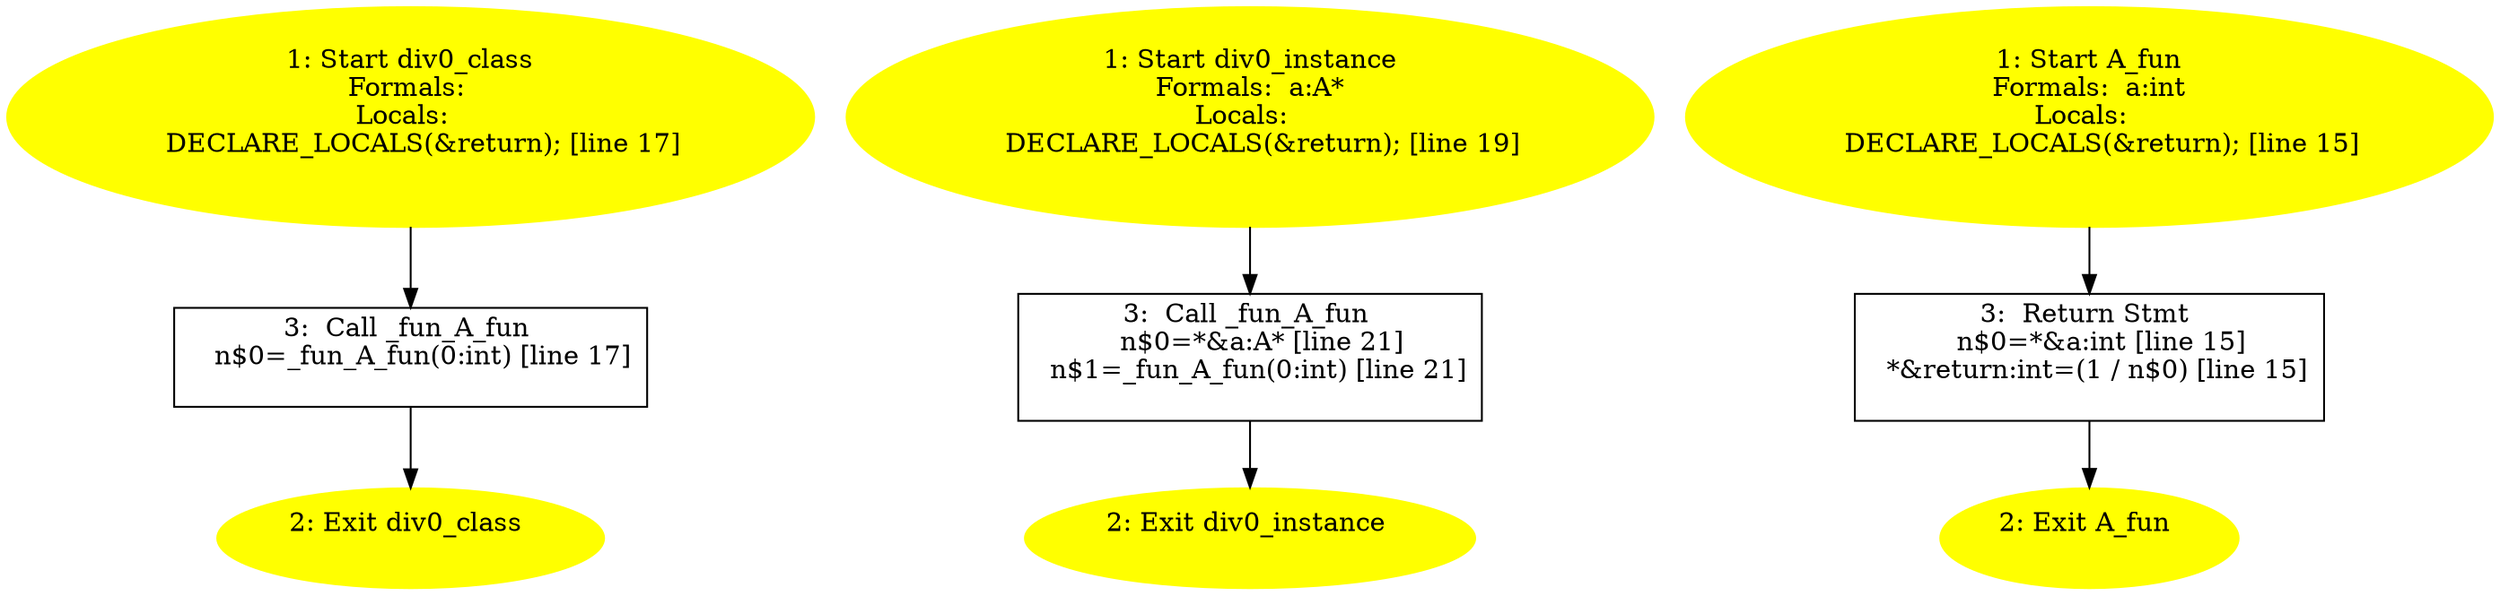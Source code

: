 /* @generated */
digraph iCFG {
"div0_class#4984704850372216251.260ce38d809793fc3e38787f8d1eb4d6_1" [label="1: Start div0_class\nFormals: \nLocals:  \n   DECLARE_LOCALS(&return); [line 17]\n " color=yellow style=filled]
	

	 "div0_class#4984704850372216251.260ce38d809793fc3e38787f8d1eb4d6_1" -> "div0_class#4984704850372216251.260ce38d809793fc3e38787f8d1eb4d6_3" ;
"div0_class#4984704850372216251.260ce38d809793fc3e38787f8d1eb4d6_2" [label="2: Exit div0_class \n  " color=yellow style=filled]
	

"div0_class#4984704850372216251.260ce38d809793fc3e38787f8d1eb4d6_3" [label="3:  Call _fun_A_fun \n   n$0=_fun_A_fun(0:int) [line 17]\n " shape="box"]
	

	 "div0_class#4984704850372216251.260ce38d809793fc3e38787f8d1eb4d6_3" -> "div0_class#4984704850372216251.260ce38d809793fc3e38787f8d1eb4d6_2" ;
"div0_instance#13376949534750090437.51640b59fd921707822fcc45f2fde64d_1" [label="1: Start div0_instance\nFormals:  a:A*\nLocals:  \n   DECLARE_LOCALS(&return); [line 19]\n " color=yellow style=filled]
	

	 "div0_instance#13376949534750090437.51640b59fd921707822fcc45f2fde64d_1" -> "div0_instance#13376949534750090437.51640b59fd921707822fcc45f2fde64d_3" ;
"div0_instance#13376949534750090437.51640b59fd921707822fcc45f2fde64d_2" [label="2: Exit div0_instance \n  " color=yellow style=filled]
	

"div0_instance#13376949534750090437.51640b59fd921707822fcc45f2fde64d_3" [label="3:  Call _fun_A_fun \n   n$0=*&a:A* [line 21]\n  n$1=_fun_A_fun(0:int) [line 21]\n " shape="box"]
	

	 "div0_instance#13376949534750090437.51640b59fd921707822fcc45f2fde64d_3" -> "div0_instance#13376949534750090437.51640b59fd921707822fcc45f2fde64d_2" ;
"fun#A#(6769534270530582672).0ab578f4190d39d2c1b23c6d46a310c6_1" [label="1: Start A_fun\nFormals:  a:int\nLocals:  \n   DECLARE_LOCALS(&return); [line 15]\n " color=yellow style=filled]
	

	 "fun#A#(6769534270530582672).0ab578f4190d39d2c1b23c6d46a310c6_1" -> "fun#A#(6769534270530582672).0ab578f4190d39d2c1b23c6d46a310c6_3" ;
"fun#A#(6769534270530582672).0ab578f4190d39d2c1b23c6d46a310c6_2" [label="2: Exit A_fun \n  " color=yellow style=filled]
	

"fun#A#(6769534270530582672).0ab578f4190d39d2c1b23c6d46a310c6_3" [label="3:  Return Stmt \n   n$0=*&a:int [line 15]\n  *&return:int=(1 / n$0) [line 15]\n " shape="box"]
	

	 "fun#A#(6769534270530582672).0ab578f4190d39d2c1b23c6d46a310c6_3" -> "fun#A#(6769534270530582672).0ab578f4190d39d2c1b23c6d46a310c6_2" ;
}
